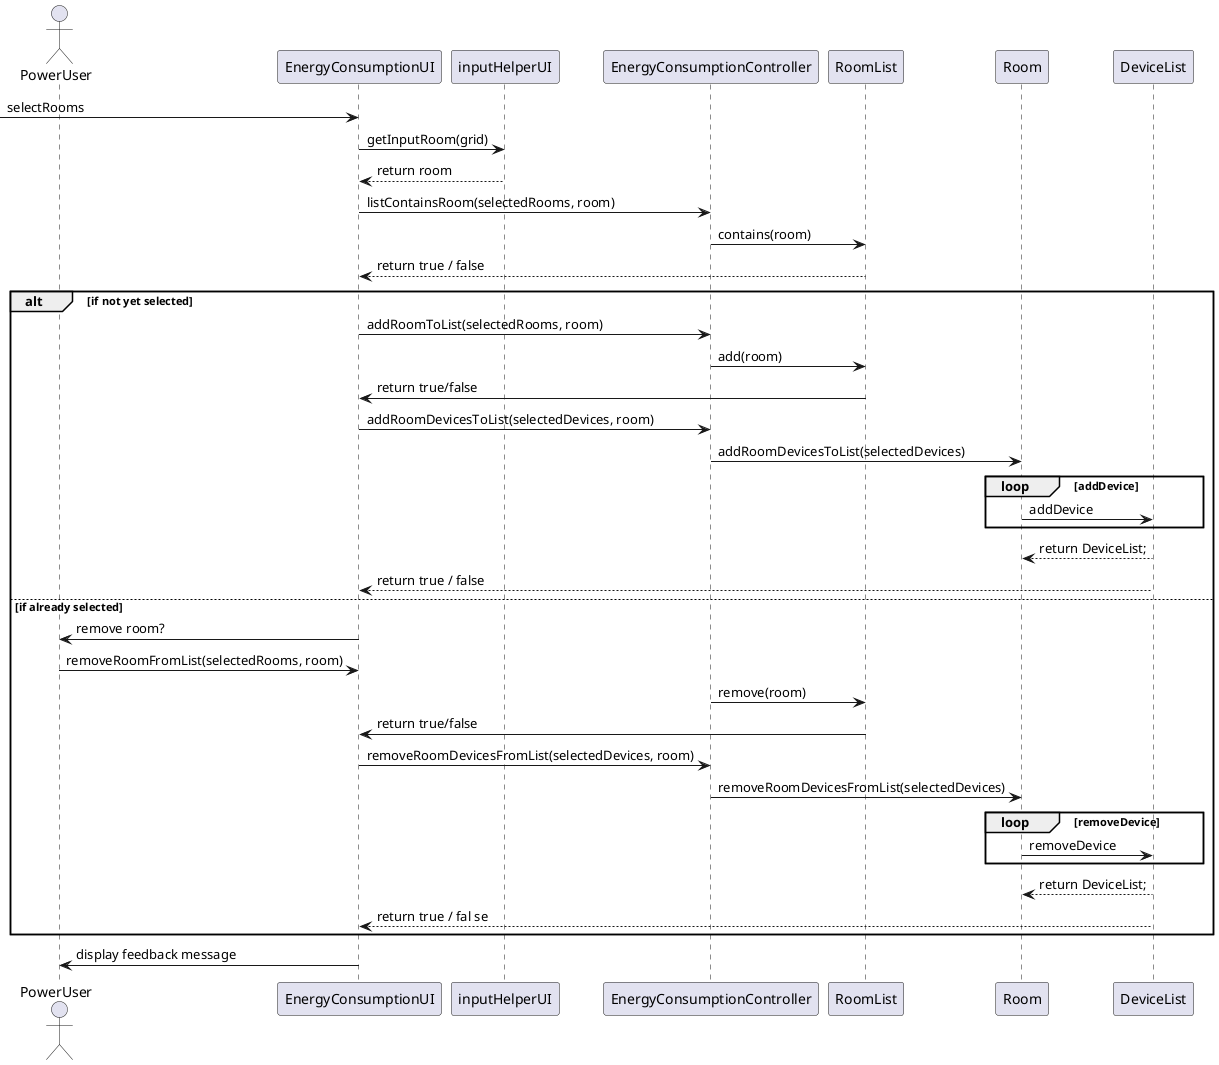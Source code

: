 @startuml

actor PowerUser

-> EnergyConsumptionUI: selectRooms
EnergyConsumptionUI -> inputHelperUI: getInputRoom(grid)
inputHelperUI--> EnergyConsumptionUI: return room
EnergyConsumptionUI -> EnergyConsumptionController: listContainsRoom(selectedRooms, room)
EnergyConsumptionController -> RoomList: contains(room)
RoomList --> EnergyConsumptionUI: return true / false
alt if not yet selected
EnergyConsumptionUI -> EnergyConsumptionController: addRoomToList(selectedRooms, room)
EnergyConsumptionController -> RoomList: add(room)
RoomList -> EnergyConsumptionUI: return true/false
EnergyConsumptionUI -> EnergyConsumptionController: addRoomDevicesToList(selectedDevices, room)
EnergyConsumptionController -> Room: addRoomDevicesToList(selectedDevices)
loop addDevice
Room -> DeviceList: addDevice
end
DeviceList --> Room:  return DeviceList;
DeviceList --> EnergyConsumptionUI: return true / false
else if already selected
EnergyConsumptionUI -> PowerUser: remove room?
PowerUser -> EnergyConsumptionUI: removeRoomFromList(selectedRooms, room)
EnergyConsumptionController -> RoomList: remove(room)
RoomList -> EnergyConsumptionUI: return true/false
EnergyConsumptionUI -> EnergyConsumptionController: removeRoomDevicesFromList(selectedDevices, room)
EnergyConsumptionController -> Room: removeRoomDevicesFromList(selectedDevices)
loop removeDevice
Room -> DeviceList: removeDevice
end
DeviceList --> Room: return DeviceList;
DeviceList --> EnergyConsumptionUI: return true / fal se
end
EnergyConsumptionUI -> PowerUser: display feedback message
@enduml